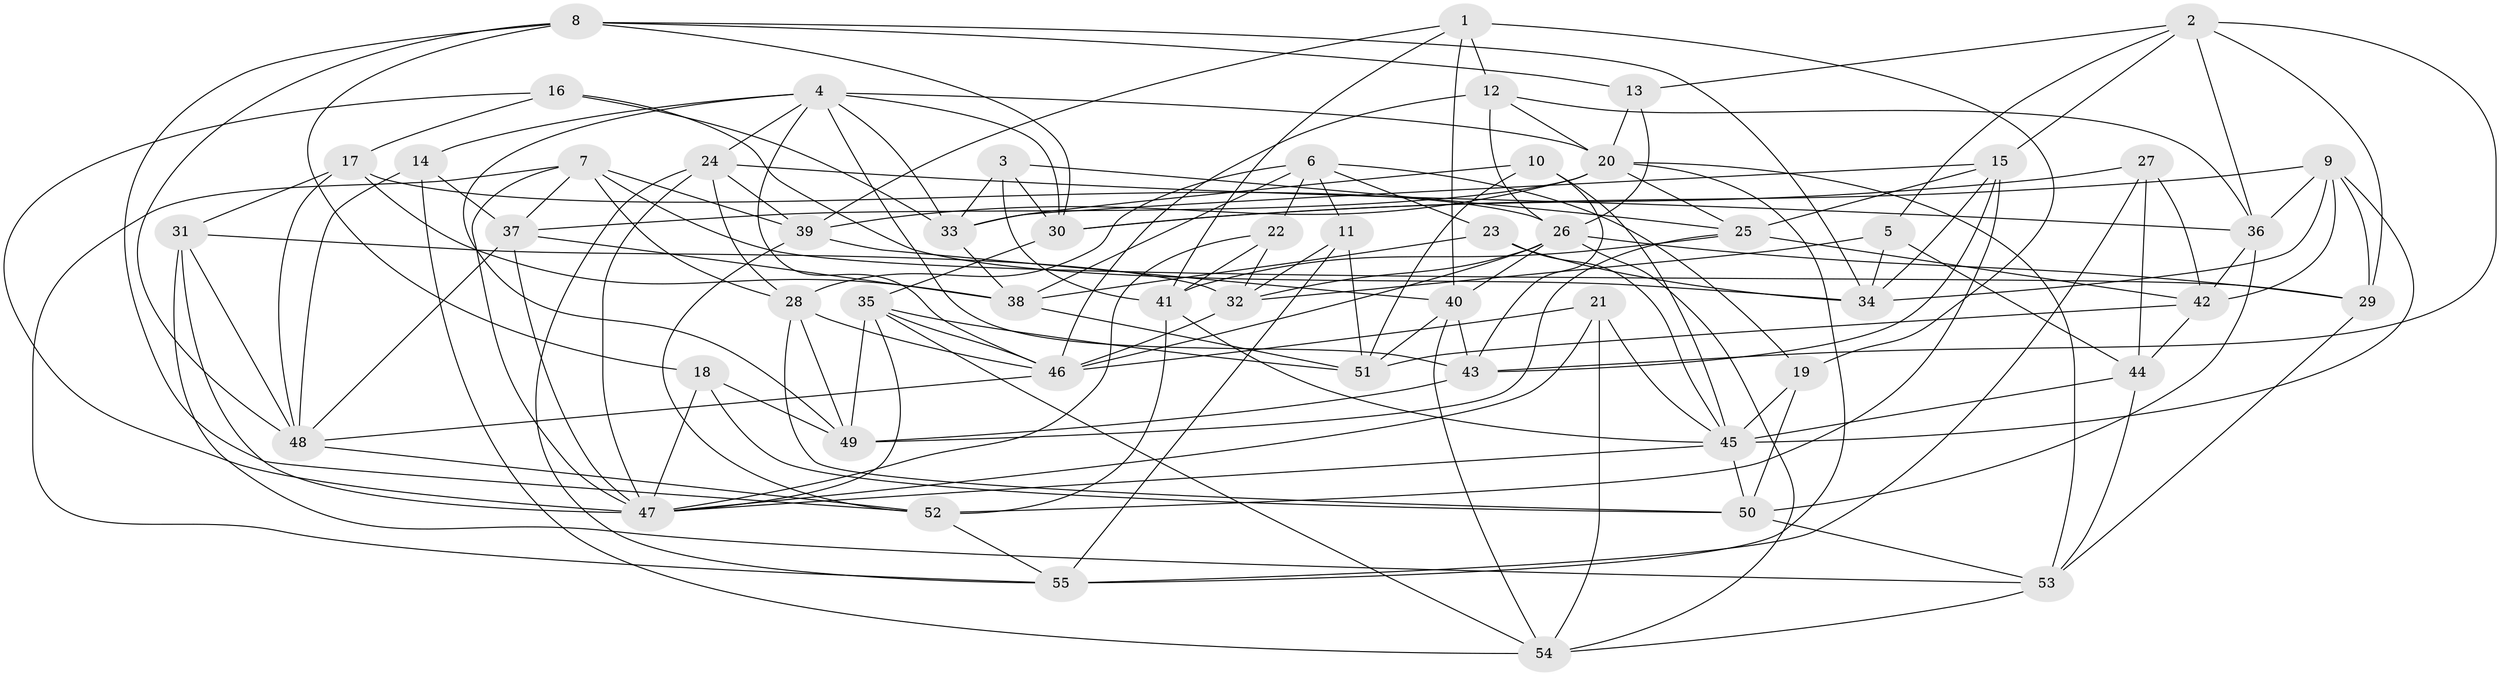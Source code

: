 // original degree distribution, {4: 1.0}
// Generated by graph-tools (version 1.1) at 2025/50/03/09/25 03:50:47]
// undirected, 55 vertices, 157 edges
graph export_dot {
graph [start="1"]
  node [color=gray90,style=filled];
  1;
  2;
  3;
  4;
  5;
  6;
  7;
  8;
  9;
  10;
  11;
  12;
  13;
  14;
  15;
  16;
  17;
  18;
  19;
  20;
  21;
  22;
  23;
  24;
  25;
  26;
  27;
  28;
  29;
  30;
  31;
  32;
  33;
  34;
  35;
  36;
  37;
  38;
  39;
  40;
  41;
  42;
  43;
  44;
  45;
  46;
  47;
  48;
  49;
  50;
  51;
  52;
  53;
  54;
  55;
  1 -- 12 [weight=2.0];
  1 -- 19 [weight=1.0];
  1 -- 39 [weight=1.0];
  1 -- 40 [weight=1.0];
  1 -- 41 [weight=1.0];
  2 -- 5 [weight=1.0];
  2 -- 13 [weight=1.0];
  2 -- 15 [weight=1.0];
  2 -- 29 [weight=1.0];
  2 -- 36 [weight=1.0];
  2 -- 43 [weight=1.0];
  3 -- 25 [weight=1.0];
  3 -- 30 [weight=1.0];
  3 -- 33 [weight=1.0];
  3 -- 41 [weight=1.0];
  4 -- 14 [weight=1.0];
  4 -- 20 [weight=1.0];
  4 -- 24 [weight=1.0];
  4 -- 30 [weight=1.0];
  4 -- 33 [weight=1.0];
  4 -- 43 [weight=1.0];
  4 -- 46 [weight=1.0];
  4 -- 49 [weight=1.0];
  5 -- 32 [weight=1.0];
  5 -- 34 [weight=1.0];
  5 -- 44 [weight=1.0];
  6 -- 11 [weight=1.0];
  6 -- 19 [weight=1.0];
  6 -- 22 [weight=1.0];
  6 -- 23 [weight=1.0];
  6 -- 28 [weight=1.0];
  6 -- 38 [weight=1.0];
  7 -- 28 [weight=1.0];
  7 -- 29 [weight=1.0];
  7 -- 37 [weight=1.0];
  7 -- 39 [weight=1.0];
  7 -- 47 [weight=1.0];
  7 -- 55 [weight=1.0];
  8 -- 13 [weight=1.0];
  8 -- 18 [weight=1.0];
  8 -- 30 [weight=1.0];
  8 -- 34 [weight=1.0];
  8 -- 48 [weight=1.0];
  8 -- 52 [weight=1.0];
  9 -- 29 [weight=1.0];
  9 -- 30 [weight=1.0];
  9 -- 34 [weight=1.0];
  9 -- 36 [weight=1.0];
  9 -- 42 [weight=1.0];
  9 -- 45 [weight=1.0];
  10 -- 33 [weight=1.0];
  10 -- 43 [weight=1.0];
  10 -- 45 [weight=1.0];
  10 -- 51 [weight=1.0];
  11 -- 32 [weight=1.0];
  11 -- 51 [weight=1.0];
  11 -- 55 [weight=1.0];
  12 -- 20 [weight=1.0];
  12 -- 26 [weight=1.0];
  12 -- 36 [weight=1.0];
  12 -- 46 [weight=1.0];
  13 -- 20 [weight=1.0];
  13 -- 26 [weight=1.0];
  14 -- 37 [weight=1.0];
  14 -- 48 [weight=1.0];
  14 -- 54 [weight=1.0];
  15 -- 25 [weight=1.0];
  15 -- 33 [weight=1.0];
  15 -- 34 [weight=1.0];
  15 -- 43 [weight=1.0];
  15 -- 52 [weight=1.0];
  16 -- 17 [weight=1.0];
  16 -- 33 [weight=1.0];
  16 -- 34 [weight=1.0];
  16 -- 47 [weight=1.0];
  17 -- 26 [weight=1.0];
  17 -- 31 [weight=1.0];
  17 -- 38 [weight=1.0];
  17 -- 48 [weight=2.0];
  18 -- 47 [weight=1.0];
  18 -- 49 [weight=1.0];
  18 -- 50 [weight=1.0];
  19 -- 45 [weight=1.0];
  19 -- 50 [weight=1.0];
  20 -- 25 [weight=1.0];
  20 -- 37 [weight=1.0];
  20 -- 39 [weight=1.0];
  20 -- 53 [weight=1.0];
  20 -- 55 [weight=1.0];
  21 -- 45 [weight=1.0];
  21 -- 46 [weight=1.0];
  21 -- 47 [weight=1.0];
  21 -- 54 [weight=1.0];
  22 -- 32 [weight=1.0];
  22 -- 41 [weight=1.0];
  22 -- 47 [weight=1.0];
  23 -- 34 [weight=1.0];
  23 -- 38 [weight=1.0];
  23 -- 45 [weight=1.0];
  24 -- 28 [weight=1.0];
  24 -- 36 [weight=1.0];
  24 -- 39 [weight=1.0];
  24 -- 47 [weight=1.0];
  24 -- 55 [weight=1.0];
  25 -- 41 [weight=1.0];
  25 -- 42 [weight=1.0];
  25 -- 49 [weight=1.0];
  26 -- 29 [weight=1.0];
  26 -- 32 [weight=1.0];
  26 -- 40 [weight=1.0];
  26 -- 46 [weight=1.0];
  26 -- 54 [weight=1.0];
  27 -- 30 [weight=1.0];
  27 -- 42 [weight=1.0];
  27 -- 44 [weight=1.0];
  27 -- 55 [weight=1.0];
  28 -- 46 [weight=1.0];
  28 -- 49 [weight=1.0];
  28 -- 50 [weight=1.0];
  29 -- 53 [weight=2.0];
  30 -- 35 [weight=1.0];
  31 -- 32 [weight=1.0];
  31 -- 47 [weight=1.0];
  31 -- 48 [weight=1.0];
  31 -- 53 [weight=2.0];
  32 -- 46 [weight=1.0];
  33 -- 38 [weight=1.0];
  35 -- 46 [weight=1.0];
  35 -- 47 [weight=1.0];
  35 -- 49 [weight=1.0];
  35 -- 51 [weight=1.0];
  35 -- 54 [weight=1.0];
  36 -- 42 [weight=1.0];
  36 -- 50 [weight=1.0];
  37 -- 38 [weight=1.0];
  37 -- 47 [weight=1.0];
  37 -- 48 [weight=1.0];
  38 -- 51 [weight=1.0];
  39 -- 40 [weight=1.0];
  39 -- 52 [weight=1.0];
  40 -- 43 [weight=1.0];
  40 -- 51 [weight=1.0];
  40 -- 54 [weight=1.0];
  41 -- 45 [weight=1.0];
  41 -- 52 [weight=1.0];
  42 -- 44 [weight=1.0];
  42 -- 51 [weight=1.0];
  43 -- 49 [weight=1.0];
  44 -- 45 [weight=2.0];
  44 -- 53 [weight=1.0];
  45 -- 47 [weight=1.0];
  45 -- 50 [weight=1.0];
  46 -- 48 [weight=1.0];
  48 -- 52 [weight=1.0];
  50 -- 53 [weight=1.0];
  52 -- 55 [weight=1.0];
  53 -- 54 [weight=1.0];
}
